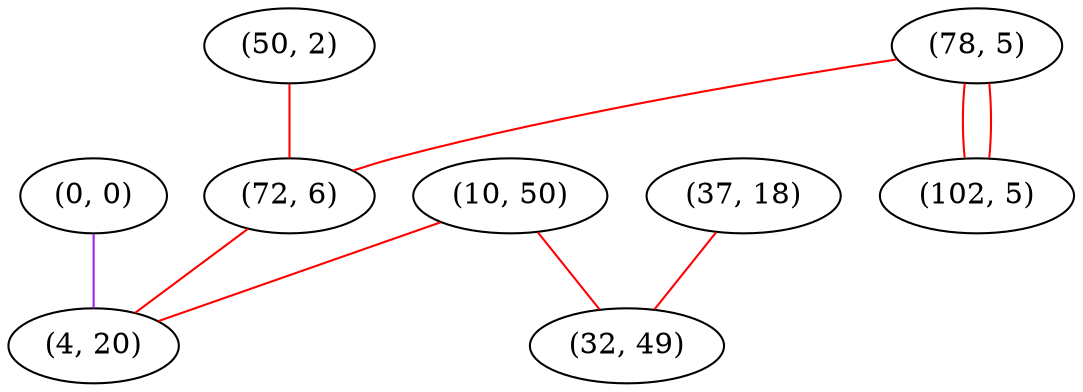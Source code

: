graph "" {
"(0, 0)";
"(78, 5)";
"(50, 2)";
"(37, 18)";
"(10, 50)";
"(32, 49)";
"(72, 6)";
"(4, 20)";
"(102, 5)";
"(0, 0)" -- "(4, 20)"  [color=purple, key=0, weight=4];
"(78, 5)" -- "(72, 6)"  [color=red, key=0, weight=1];
"(78, 5)" -- "(102, 5)"  [color=red, key=0, weight=1];
"(78, 5)" -- "(102, 5)"  [color=red, key=1, weight=1];
"(50, 2)" -- "(72, 6)"  [color=red, key=0, weight=1];
"(37, 18)" -- "(32, 49)"  [color=red, key=0, weight=1];
"(10, 50)" -- "(32, 49)"  [color=red, key=0, weight=1];
"(10, 50)" -- "(4, 20)"  [color=red, key=0, weight=1];
"(72, 6)" -- "(4, 20)"  [color=red, key=0, weight=1];
}

